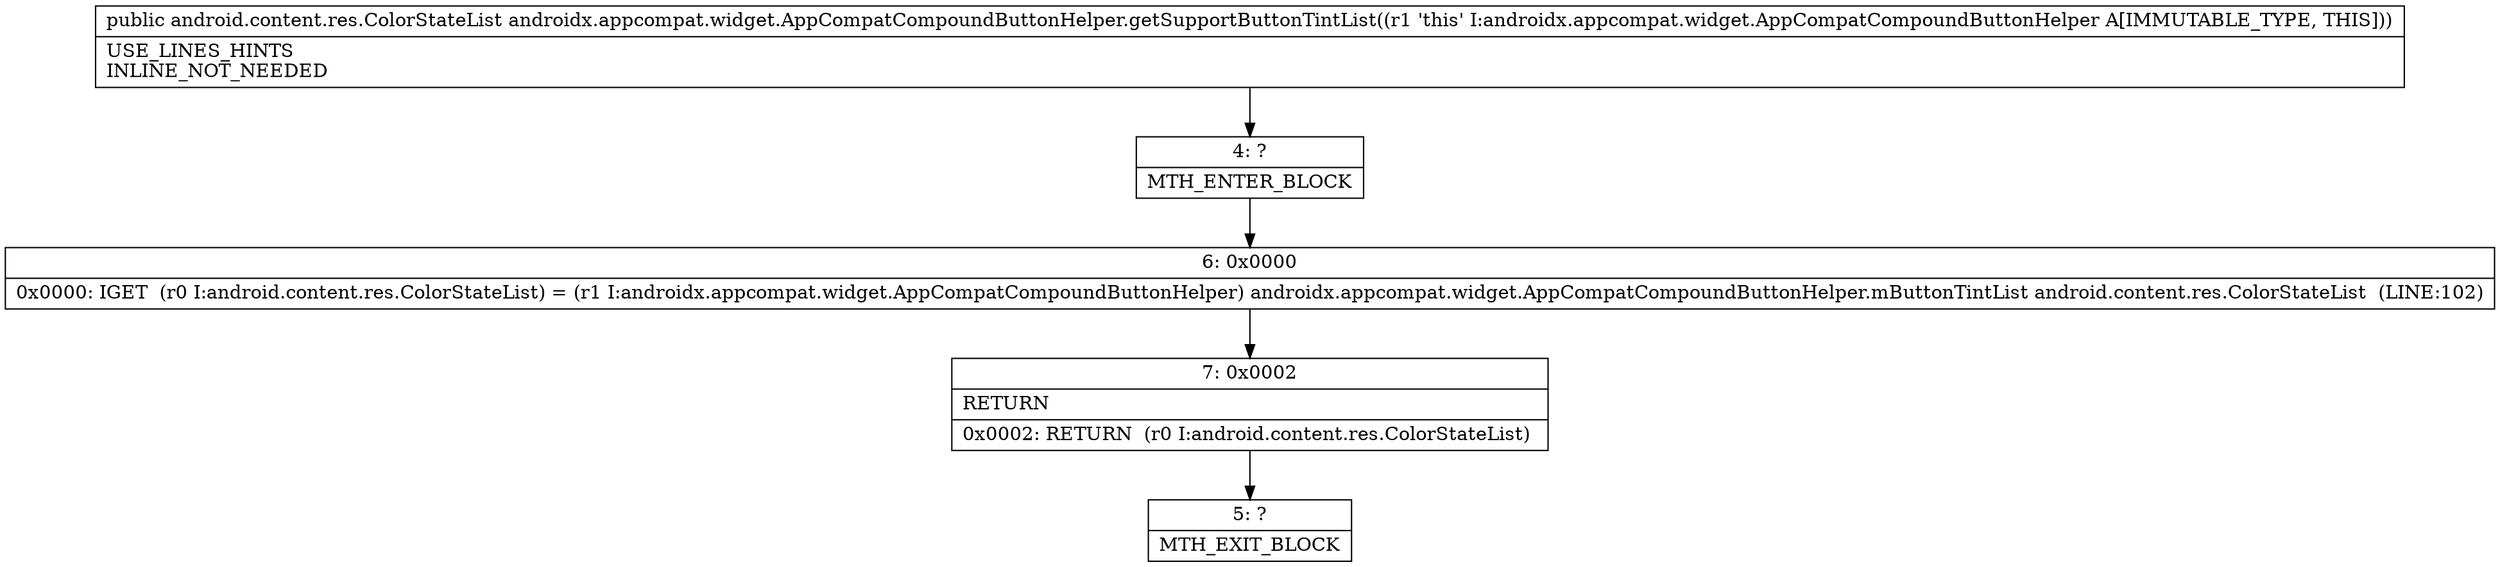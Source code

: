 digraph "CFG forandroidx.appcompat.widget.AppCompatCompoundButtonHelper.getSupportButtonTintList()Landroid\/content\/res\/ColorStateList;" {
Node_4 [shape=record,label="{4\:\ ?|MTH_ENTER_BLOCK\l}"];
Node_6 [shape=record,label="{6\:\ 0x0000|0x0000: IGET  (r0 I:android.content.res.ColorStateList) = (r1 I:androidx.appcompat.widget.AppCompatCompoundButtonHelper) androidx.appcompat.widget.AppCompatCompoundButtonHelper.mButtonTintList android.content.res.ColorStateList  (LINE:102)\l}"];
Node_7 [shape=record,label="{7\:\ 0x0002|RETURN\l|0x0002: RETURN  (r0 I:android.content.res.ColorStateList) \l}"];
Node_5 [shape=record,label="{5\:\ ?|MTH_EXIT_BLOCK\l}"];
MethodNode[shape=record,label="{public android.content.res.ColorStateList androidx.appcompat.widget.AppCompatCompoundButtonHelper.getSupportButtonTintList((r1 'this' I:androidx.appcompat.widget.AppCompatCompoundButtonHelper A[IMMUTABLE_TYPE, THIS]))  | USE_LINES_HINTS\lINLINE_NOT_NEEDED\l}"];
MethodNode -> Node_4;Node_4 -> Node_6;
Node_6 -> Node_7;
Node_7 -> Node_5;
}


